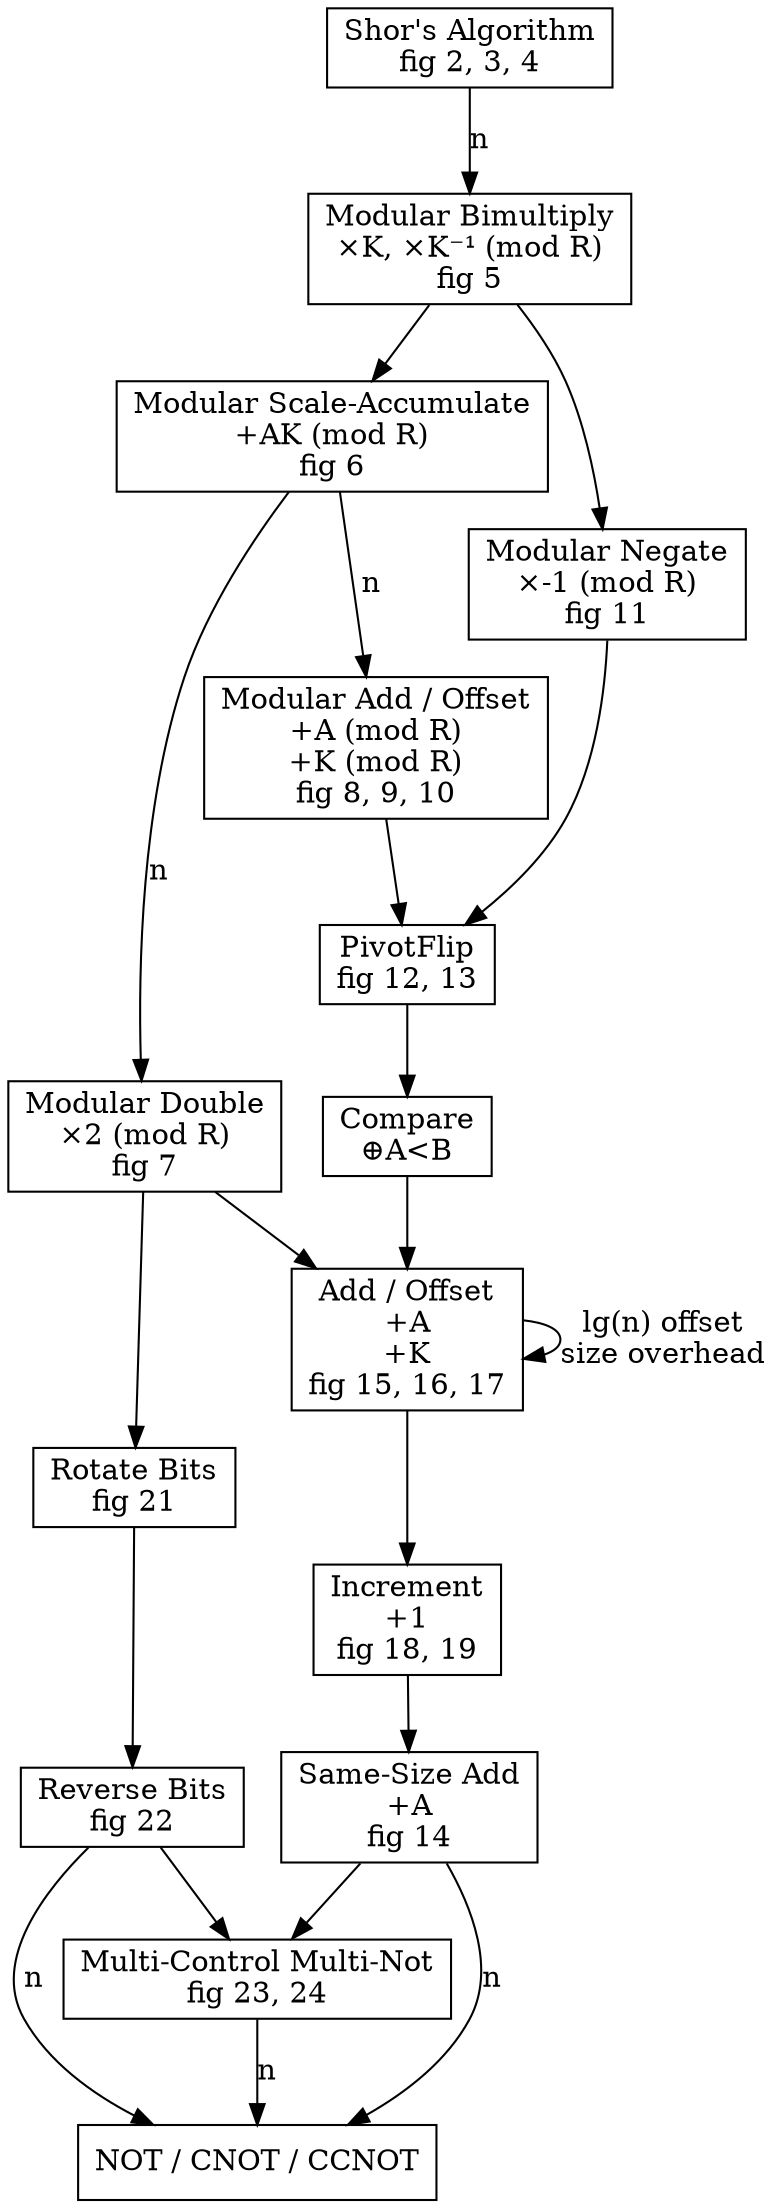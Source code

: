 // dot -Tpng dependencies.gv -o dependencies.png

digraph G {
  node [shape=box]
  
  PeriodFinding [label="Shor's Algorithm\nfig 2, 3, 4"]
  ModularPairedMultiply [label="Modular Bimultiply\n×K, ×K⁻¹ (mod R)\nfig 5"]
  ModularMultiplyAccumulate [label="Modular Scale-Accumulate\n+AK (mod R)\nfig 6"]
  ModularDouble [label="Modular Double\n×2 (mod R)\nfig 7"]
  ModularAdd [label="Modular Add / Offset\n+A (mod R)\n+K (mod R)\nfig 8, 9, 10"]
  ModularNegate [label="Modular Negate\n×-1 (mod R)\nfig 11"]
  PivotFlip [label="PivotFlip\nfig 12, 13"]
  Compare [label="Compare\n⊕A<B"]
  SameSizeAdd [label="Same-Size Add\n+A\nfig 14"]
  Add [label="Add / Offset\n+A\n+K\nfig 15, 16, 17"]
  Increment [label="Increment\n+1\nfig 18, 19"]
  RotateBits [label="Rotate Bits\nfig 21"]
  ReverseBits [label="Reverse Bits\nfig 22"]
  MultiNot [label="Multi-Control Multi-Not\nfig 23, 24"]
  Leaf [label="NOT / CNOT / CCNOT"]

  edge [label="n"]
  PeriodFinding -> ModularPairedMultiply

  edge [label=""]
  ModularPairedMultiply -> ModularMultiplyAccumulate, ModularNegate

  edge [label="n"]
  ModularMultiplyAccumulate -> ModularDouble, ModularAdd

  edge [label=""]
  ModularDouble -> Add, RotateBits

  edge [label=""]
  RotateBits -> ReverseBits

  edge [label=""]
  ModularAdd -> PivotFlip

  edge [label=""]
  ModularNegate -> PivotFlip

  edge [label=""]
  PivotFlip -> Compare

  edge [label=""]
  Compare -> Add

  edge [label=""]
  Add -> Increment
  edge [label="lg(n) offset\nsize overhead"]
  Add -> Add

  edge [label=""]
  Increment -> SameSizeAdd

  edge [label=""]
  SameSizeAdd -> MultiNot
  edge [label="n"]
  SameSizeAdd -> Leaf

  edge [label=""]
  ReverseBits -> MultiNot
  edge [label="n"]
  ReverseBits -> Leaf

  edge [label="n"]
  MultiNot -> Leaf
}

